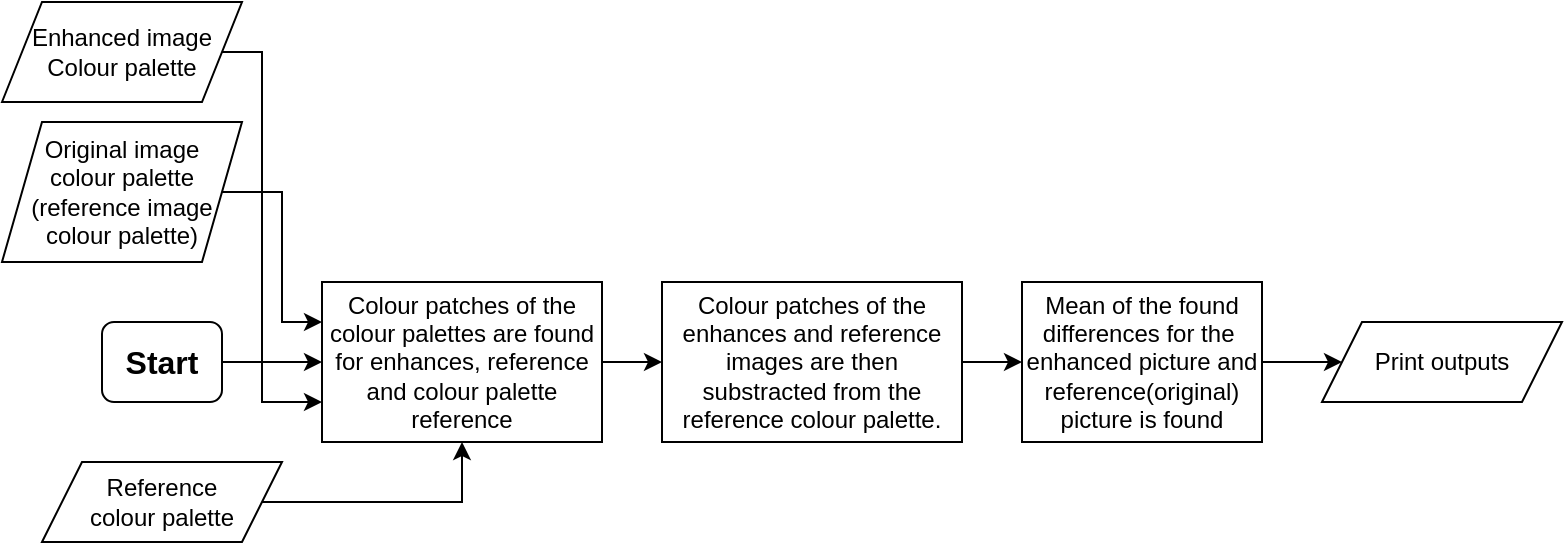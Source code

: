 <mxfile version="24.8.6">
  <diagram name="Page-1" id="OEZhDE_sIScnifORKLpe">
    <mxGraphModel dx="1894" dy="518" grid="1" gridSize="10" guides="1" tooltips="1" connect="1" arrows="1" fold="1" page="1" pageScale="1" pageWidth="850" pageHeight="1100" math="0" shadow="0">
      <root>
        <mxCell id="0" />
        <mxCell id="1" parent="0" />
        <mxCell id="e-vnFvZ5ydK1tD2NiWsa-12" style="edgeStyle=orthogonalEdgeStyle;rounded=0;orthogonalLoop=1;jettySize=auto;html=1;exitX=1;exitY=0.5;exitDx=0;exitDy=0;entryX=0;entryY=0.25;entryDx=0;entryDy=0;" edge="1" parent="1" source="e-vnFvZ5ydK1tD2NiWsa-1" target="e-vnFvZ5ydK1tD2NiWsa-5">
          <mxGeometry relative="1" as="geometry">
            <Array as="points">
              <mxPoint x="120" y="205" />
              <mxPoint x="120" y="270" />
            </Array>
          </mxGeometry>
        </mxCell>
        <mxCell id="e-vnFvZ5ydK1tD2NiWsa-1" value="Original image &lt;br&gt;colour palette&lt;br&gt;(reference image colour palette)" style="shape=parallelogram;perimeter=parallelogramPerimeter;whiteSpace=wrap;html=1;fixedSize=1;" vertex="1" parent="1">
          <mxGeometry x="-20" y="170" width="120" height="70" as="geometry" />
        </mxCell>
        <mxCell id="e-vnFvZ5ydK1tD2NiWsa-13" style="edgeStyle=orthogonalEdgeStyle;rounded=0;orthogonalLoop=1;jettySize=auto;html=1;exitX=1;exitY=0.5;exitDx=0;exitDy=0;entryX=0;entryY=0.75;entryDx=0;entryDy=0;" edge="1" parent="1" source="e-vnFvZ5ydK1tD2NiWsa-2" target="e-vnFvZ5ydK1tD2NiWsa-5">
          <mxGeometry relative="1" as="geometry">
            <Array as="points">
              <mxPoint x="110" y="135" />
              <mxPoint x="110" y="310" />
            </Array>
          </mxGeometry>
        </mxCell>
        <mxCell id="e-vnFvZ5ydK1tD2NiWsa-2" value="Enhanced image&lt;br&gt;Colour palette" style="shape=parallelogram;perimeter=parallelogramPerimeter;whiteSpace=wrap;html=1;fixedSize=1;" vertex="1" parent="1">
          <mxGeometry x="-20" y="110" width="120" height="50" as="geometry" />
        </mxCell>
        <mxCell id="e-vnFvZ5ydK1tD2NiWsa-9" style="edgeStyle=orthogonalEdgeStyle;rounded=0;orthogonalLoop=1;jettySize=auto;html=1;exitX=1;exitY=0.5;exitDx=0;exitDy=0;entryX=0;entryY=0.5;entryDx=0;entryDy=0;" edge="1" parent="1" source="e-vnFvZ5ydK1tD2NiWsa-3" target="e-vnFvZ5ydK1tD2NiWsa-5">
          <mxGeometry relative="1" as="geometry" />
        </mxCell>
        <mxCell id="e-vnFvZ5ydK1tD2NiWsa-3" value="&lt;b&gt;&lt;font style=&quot;font-size: 16px;&quot;&gt;Start&lt;/font&gt;&lt;/b&gt;" style="rounded=1;whiteSpace=wrap;html=1;" vertex="1" parent="1">
          <mxGeometry x="30" y="270" width="60" height="40" as="geometry" />
        </mxCell>
        <mxCell id="e-vnFvZ5ydK1tD2NiWsa-4" value="Print outputs" style="shape=parallelogram;perimeter=parallelogramPerimeter;whiteSpace=wrap;html=1;fixedSize=1;" vertex="1" parent="1">
          <mxGeometry x="640" y="270" width="120" height="40" as="geometry" />
        </mxCell>
        <mxCell id="e-vnFvZ5ydK1tD2NiWsa-14" style="edgeStyle=orthogonalEdgeStyle;rounded=0;orthogonalLoop=1;jettySize=auto;html=1;exitX=1;exitY=0.5;exitDx=0;exitDy=0;entryX=0;entryY=0.5;entryDx=0;entryDy=0;" edge="1" parent="1" source="e-vnFvZ5ydK1tD2NiWsa-5" target="e-vnFvZ5ydK1tD2NiWsa-6">
          <mxGeometry relative="1" as="geometry" />
        </mxCell>
        <mxCell id="e-vnFvZ5ydK1tD2NiWsa-5" value="Colour patches of the colour palettes are found for enhances, reference and colour palette reference" style="rounded=0;whiteSpace=wrap;html=1;" vertex="1" parent="1">
          <mxGeometry x="140" y="250" width="140" height="80" as="geometry" />
        </mxCell>
        <mxCell id="e-vnFvZ5ydK1tD2NiWsa-15" style="edgeStyle=orthogonalEdgeStyle;rounded=0;orthogonalLoop=1;jettySize=auto;html=1;exitX=1;exitY=0.5;exitDx=0;exitDy=0;entryX=0;entryY=0.5;entryDx=0;entryDy=0;" edge="1" parent="1" source="e-vnFvZ5ydK1tD2NiWsa-6" target="e-vnFvZ5ydK1tD2NiWsa-7">
          <mxGeometry relative="1" as="geometry" />
        </mxCell>
        <mxCell id="e-vnFvZ5ydK1tD2NiWsa-6" value="Colour patches of the enhances and reference images are then substracted from the reference colour palette." style="whiteSpace=wrap;html=1;rounded=0;" vertex="1" parent="1">
          <mxGeometry x="310" y="250" width="150" height="80" as="geometry" />
        </mxCell>
        <mxCell id="e-vnFvZ5ydK1tD2NiWsa-16" style="edgeStyle=orthogonalEdgeStyle;rounded=0;orthogonalLoop=1;jettySize=auto;html=1;exitX=1;exitY=0.5;exitDx=0;exitDy=0;entryX=0;entryY=0.5;entryDx=0;entryDy=0;" edge="1" parent="1" source="e-vnFvZ5ydK1tD2NiWsa-7" target="e-vnFvZ5ydK1tD2NiWsa-4">
          <mxGeometry relative="1" as="geometry" />
        </mxCell>
        <mxCell id="e-vnFvZ5ydK1tD2NiWsa-7" value="Mean of the found differences for the&amp;nbsp; enhanced picture and reference(original) picture is found" style="whiteSpace=wrap;html=1;rounded=0;" vertex="1" parent="1">
          <mxGeometry x="490" y="250" width="120" height="80" as="geometry" />
        </mxCell>
        <mxCell id="e-vnFvZ5ydK1tD2NiWsa-10" style="edgeStyle=orthogonalEdgeStyle;rounded=0;orthogonalLoop=1;jettySize=auto;html=1;exitX=1;exitY=0.5;exitDx=0;exitDy=0;entryX=0.5;entryY=1;entryDx=0;entryDy=0;" edge="1" parent="1" source="e-vnFvZ5ydK1tD2NiWsa-8" target="e-vnFvZ5ydK1tD2NiWsa-5">
          <mxGeometry relative="1" as="geometry">
            <Array as="points">
              <mxPoint x="210" y="360" />
            </Array>
          </mxGeometry>
        </mxCell>
        <mxCell id="e-vnFvZ5ydK1tD2NiWsa-8" value="Reference &lt;br&gt;colour palette" style="shape=parallelogram;perimeter=parallelogramPerimeter;whiteSpace=wrap;html=1;fixedSize=1;" vertex="1" parent="1">
          <mxGeometry y="340" width="120" height="40" as="geometry" />
        </mxCell>
      </root>
    </mxGraphModel>
  </diagram>
</mxfile>
